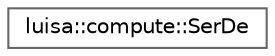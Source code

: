 digraph "类继承关系图"
{
 // LATEX_PDF_SIZE
  bgcolor="transparent";
  edge [fontname=Helvetica,fontsize=10,labelfontname=Helvetica,labelfontsize=10];
  node [fontname=Helvetica,fontsize=10,shape=box,height=0.2,width=0.4];
  rankdir="LR";
  Node0 [id="Node000000",label="luisa::compute::SerDe",height=0.2,width=0.4,color="grey40", fillcolor="white", style="filled",URL="$classluisa_1_1compute_1_1_ser_de.html",tooltip=" "];
}

